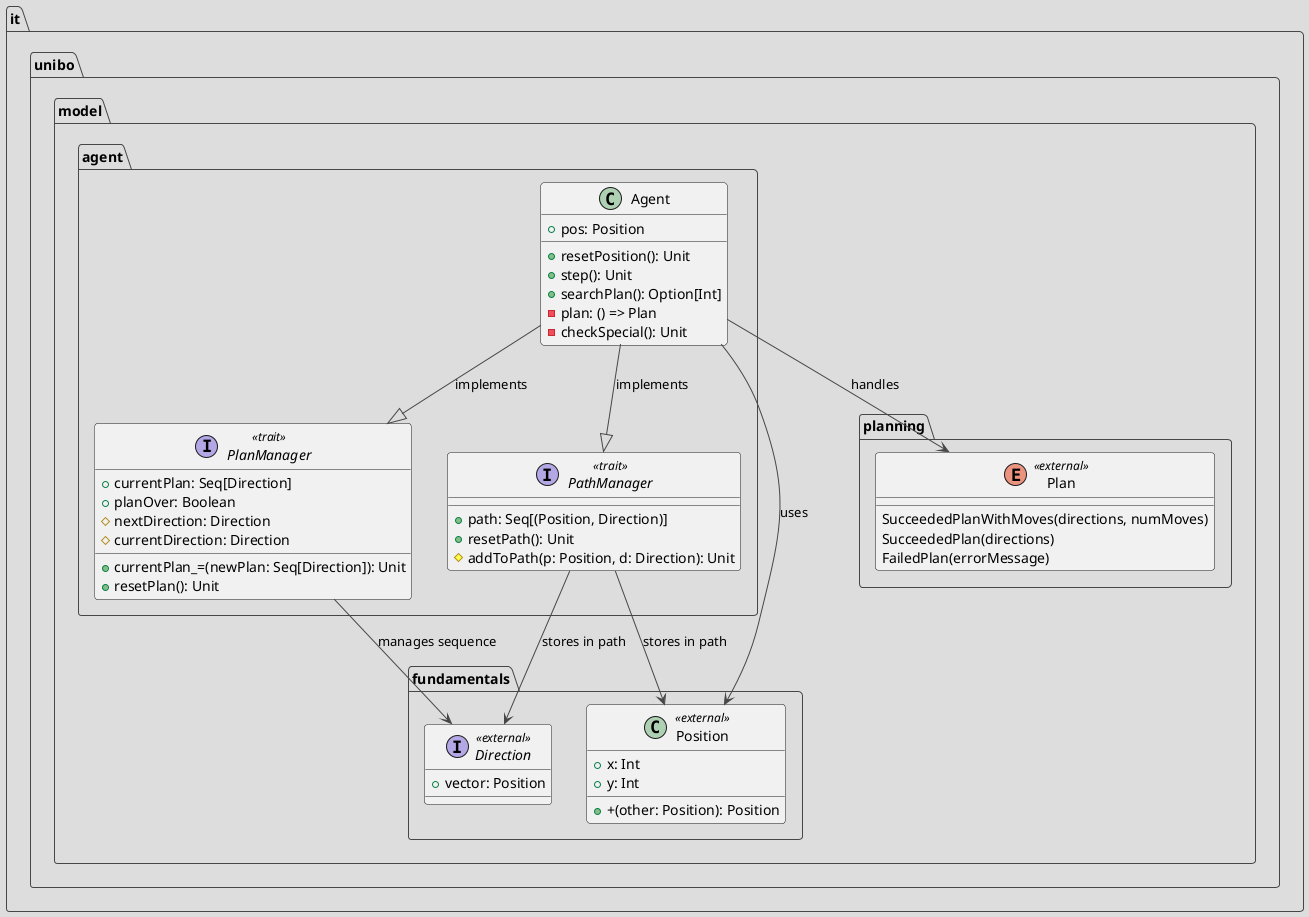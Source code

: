 @startuml Agent_Package_Architecture
!theme toy

package "it.unibo.model.agent" {
    
    ' Main Agent Class
    class Agent {
        +pos: Position
        +resetPosition(): Unit
        +step(): Unit
        +searchPlan(): Option[Int]
        -plan: () => Plan
        -checkSpecial(): Unit
    }
    
    ' PathManager Trait
    interface PathManager <<trait>> {
        +path: Seq[(Position, Direction)]
        +resetPath(): Unit
        #addToPath(p: Position, d: Direction): Unit
    }
    
    ' PlanManager Trait
    interface PlanManager <<trait>> {
        +currentPlan: Seq[Direction]
        +currentPlan_=(newPlan: Seq[Direction]): Unit
        +planOver: Boolean
        +resetPlan(): Unit
        #nextDirection: Direction
        #currentDirection: Direction
    }
    
    ' Relationships within the package
    Agent --|> PathManager : implements
    Agent --|> PlanManager : implements
    
}

' External Dependencies (referenced but not detailed)
package "it.unibo.model.fundamentals" {
    class Position <<external>> {
        + x: Int
        + y: Int
        + +(other: Position): Position
    }
    
    interface Direction <<external>> {
        +vector: Position
    }

}

package "it.unibo.model.planning" {
    enum Plan <<external>> {
        SucceededPlanWithMoves(directions, numMoves)
        SucceededPlan(directions)
        FailedPlan(errorMessage)
    }
}


' External relationships
Agent --> Position : uses
Agent --> Plan : handles

PathManager --> Position : stores in path
PathManager --> Direction : stores in path
PlanManager --> Direction : manages sequence

@enduml
